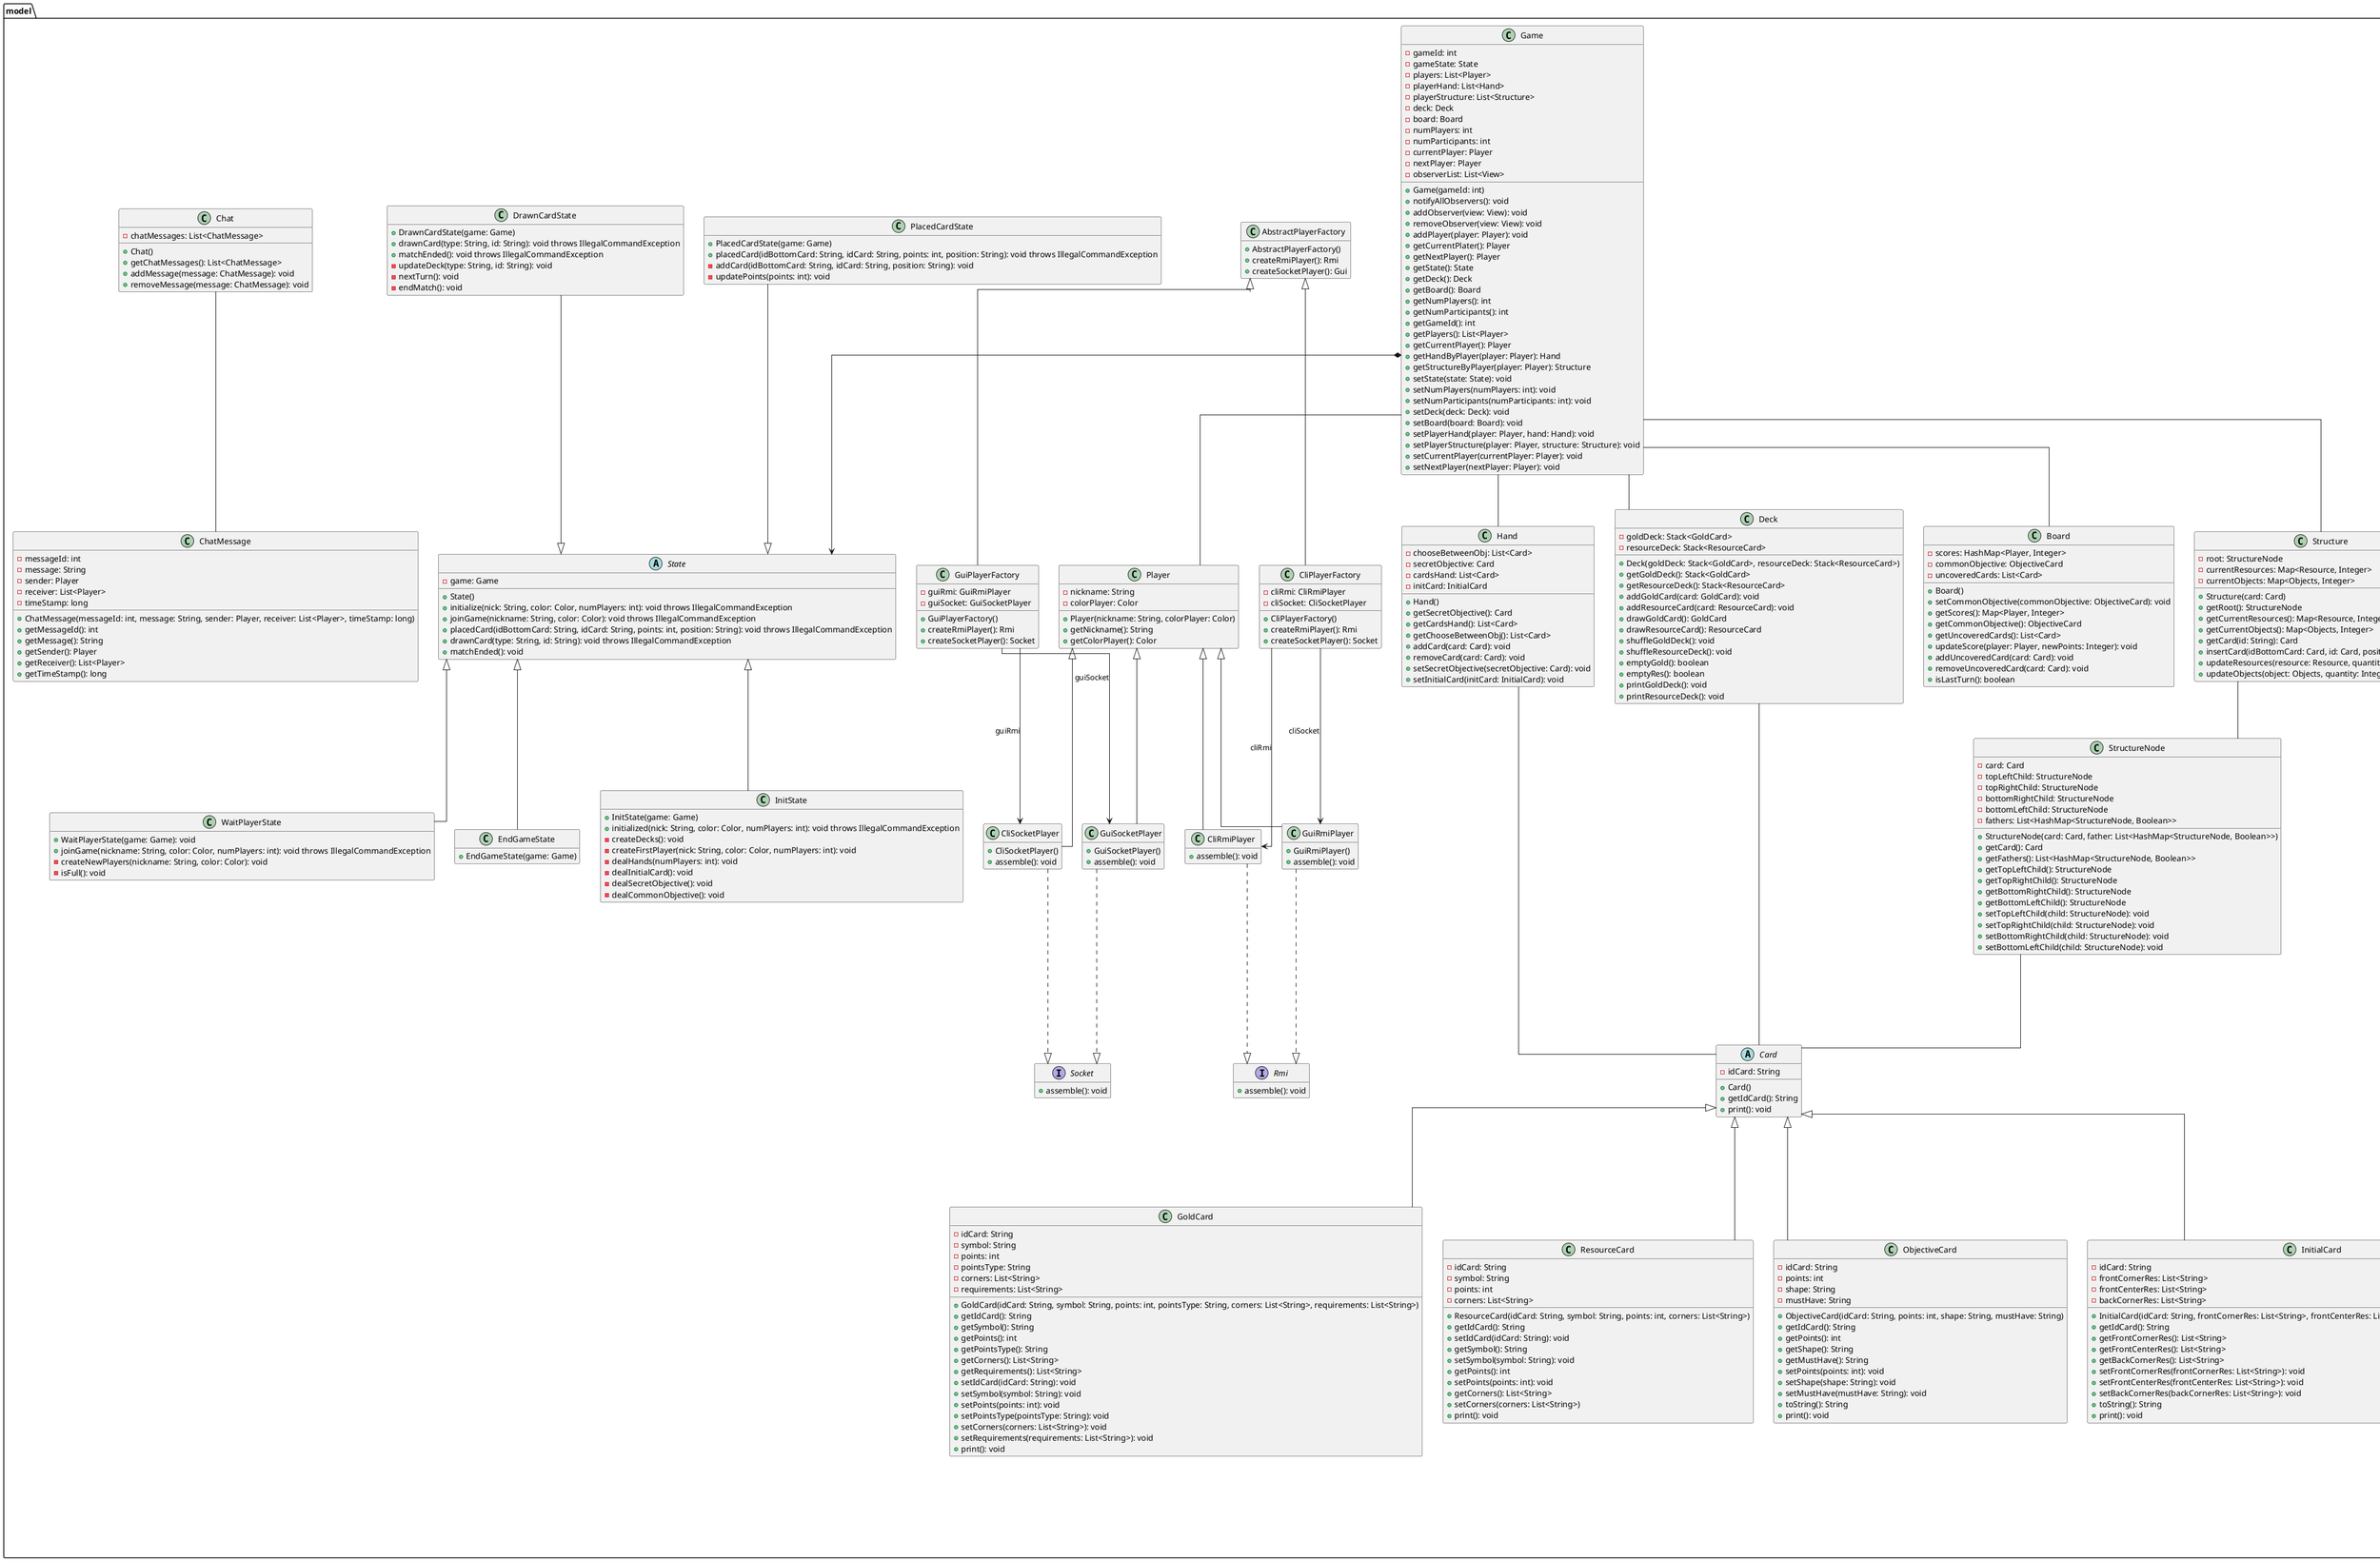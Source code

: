 @startuml uml
hide empty fields
skinparam linetype ortho

package model {
    class Game {
        - gameId: int
        - gameState: State
        - players: List<Player>
        - playerHand: List<Hand>
        - playerStructure: List<Structure>
        - deck: Deck
        - board: Board
        - numPlayers: int
        - numParticipants: int
        '- ?StadioGioco
        - currentPlayer: Player
        - nextPlayer: Player
        - observerList: List<View>
        'General'
        
        + Game(gameId: int)
        + notifyAllObservers(): void
        + addObserver(view: View): void
        + removeObserver(view: View): void
        + addPlayer(player: Player): void
        + getCurrentPlater(): Player
        + getNextPlayer(): Player
        + getState(): State
        + getDeck(): Deck
        + getBoard(): Board
        + getNumPlayers(): int
        + getNumParticipants(): int
        + getGameId(): int
        + getPlayers(): List<Player>
        + getCurrentPlayer(): Player
        + getHandByPlayer(player: Player): Hand
        + getStructureByPlayer(player: Player): Structure
        + setState(state: State): void
        + setNumPlayers(numPlayers: int): void
        + setNumParticipants(numParticipants: int): void
        + setDeck(deck: Deck): void
        + setBoard(board: Board): void
        + setPlayerHand(player: Player, hand: Hand): void
        + setPlayerStructure(player: Player, structure: Structure): void
        + setCurrentPlayer(currentPlayer: Player): void 
        + setNextPlayer(nextPlayer: Player): void 
    }
    
    class Player {
        - nickname: String
        - colorPlayer: Color
        
        + Player(nickname: String, colorPlayer: Color)
        + getNickname(): String
        + getColorPlayer(): Color
        }
    
    class AbstractPlayerFactory{
        
        + AbstractPlayerFactory()
        + createRmiPlayer(): Rmi
        + createSocketPlayer(): Gui

    }
    class CliPlayerFactory extends AbstractPlayerFactory{
        - cliRmi: CliRmiPlayer
        - cliSocket: CliSocketPlayer
        
        + CliPlayerFactory()
        + createRmiPlayer(): Rmi
        + createSocketPlayer(): Socket
    }

    class GuiPlayerFactory extends AbstractPlayerFactory{
        - guiRmi: GuiRmiPlayer
        - guiSocket: GuiSocketPlayer

        + GuiPlayerFactory()
        + createRmiPlayer(): Rmi
        + createSocketPlayer(): Socket
    }
    class CliRmiPlayer extends Player{
        'override
        + assemble(): void 
        ' contiene la logica per costruire un cliRmiPlayer
    }

    class CliSocketPlayer extends Player{
        'override
        + CliSocketPlayer()
        + assemble(): void 
        ' contiene la logica per costruire un cliSocketPlayer
    }

    class GuiRmiPlayer extends Player {
        'override
        + GuiRmiPlayer()
        + assemble(): void 
        ' contiene la logica per costruire un guiRmiPlayer
    }

    class GuiSocketPlayer extends Player {
        'override
        + GuiSocketPlayer()
        + assemble(): void 
        ' contiene la logica per costruire un guiSocketPlayer
    }

    interface Rmi{
        + assemble(): void
        'contiene la logica per costruire un generico RmiPlayer
    }

    interface Socket{
        + assemble(): void
        'contiene la logica per costruire un generico SocketPlayer
    }

    abstract class State {
        - game: Game

        + State()
        + initialize(nick: String, color: Color, numPlayers: int): void throws IllegalCommandException
        + joinGame(nickname: String, color: Color): void throws IllegalCommandException
        + placedCard(idBottomCard: String, idCard: String, points: int, position: String): void throws IllegalCommandException
        + drawnCard(type: String, id: String): void throws IllegalCommandException
        + matchEnded(): void
    }

    class InitState {
        + InitState(game: Game)
        + initialized(nick: String, color: Color, numPlayers: int): void throws IllegalCommandException
        - createDecks(): void
        - createFirstPlayer(nick: String, color: Color, numPlayers: int): void
        - dealHands(numPlayers: int): void
        - dealInitialCard(): void
        - dealSecretObjective(): void
        - dealCommonObjective(): void
    }

    ' note right of InitState::createDecks
    ' createDecks parses the json file and forall 
    ' card in it calls the Deck's method "addCard". 
    ' When finished it shuffles the deck calling on 
    ' it the method "shuffle".
    ' end note

    ' note right of InitState::createFirstPlayer
    ' createFirstPlayer creates a new player calling the constructor
    ' method in Player. The controller will manage to acquire the 
    ' informations regarding the total number of players admitted inside
    ' the lobby and will pass them to the createFirstPlayer method so that 
    ' it sets the state informations in Game.
    ' end note

    ' note right of InitState::dealHands
    ' dealHands draws 3 cards for each player from 
    ' the deck and adds them to each player hand
    ' end note

    ' note right of InitState::dealSecretObjective
    ' dealSecretObjective parses the json file searching
    ' for the "secret objective" cards and selects two 
    ' of them for each player. Those cards will be added 
    ' to the "chooseBetweenObj" attribute in the Hand class
    ' end note
    
    ' note right of InitState::dealCommonObjective
    ' dealCommonObjective parses the json file searching
    ' for the "common objective" cards andranoy selects two 
    ' of them. Those cards will be added to the 
    ' "commonObjectives" atribute in the Board class
    ' end note

    
    class WaitPlayerState {
        + WaitPlayerState(game: Game): void
        + joinGame(nickname: String, color: Color, numPlayers: int): void throws IllegalCommandException
        - createNewPlayers(nickname: String, color: Color): void
        - isFull(): void
    }

    ' note right of WaitPlayerState::createNewPlayer
    ' createNewPlayer calls the constructor method in Player, 
    ' updates the attributes related to the number of players 
    ' in Game, associates the player with his hands and
    ' structure by calling the setPlayerHand and setPlayerStructure 
    ' methods
    ' end note

    ' note right of WaitPlayerState::isFull
    ' checks in Game if getNumPartecipants()==getNumPlayers and 
    ' according to the boolean value returned it allows the state
    ' to change
    ' end note

    class PlacedCardState {
        + PlacedCardState(game: Game)
        + placedCard(idBottomCard: String, idCard: String, points: int, position: String): void throws IllegalCommandException
        - addCard(idBottomCard: String, idCard: String, position: String): void
        - updatePoints(points: int): void
    }

    ' note right of PlacedCardState::addCard
    ' calls the Structure's method insertCard and update the 
    ' currentResources and currentObjects attributes
    ' end note

    ' note right of PlacedCardState::updatePoints
    ' takes the new score scenario computed by the controller 
    ' and calls the Board's method updateScore 
    ' end note

    class DrawnCardState {
        + DrawnCardState(game: Game)
        + drawnCard(type: String, id: String): void throws IllegalCommandException
        + matchEnded(): void throws IllegalCommandException
        - updateDeck(type: String, id: String): void
        - nextTurn(): void
        - endMatch(): void
    }

    ' note right of DrawnCardState::updateDeck
    ' calls the method of Deck responible of drawing a 
    ' card from one of the decks and add it to a specific
    ' player's hand
    ' end note

    ' note right of DrawnCardState::nextTurn
    ' calls the Game's setter methods so that 
    ' currentPlayer()==nextPlayer()
    ' end note

    class EndGameState {
        + EndGameState(game: Game)
    }

    class Board {
        - scores: HashMap<Player, Integer>
        - commonObjective: ObjectiveCard
        - uncoveredCards: List<Card>

        + Board()
        + setCommonObjective(commonObjective: ObjectiveCard): void
        + getScores(): Map<Player, Integer>
        + getCommonObjective(): ObjectiveCard
        + getUncoveredCards(): List<Card>
        + updateScore(player: Player, newPoints: Integer): void
        + addUncoveredCard(card: Card): void
        + removeUncoveredCard(card: Card): void
        + isLastTurn(): boolean
    }

    abstract class Card {
        - idCard: String

        + Card()
        + getIdCard(): String
        + print(): void
    }

    class ObjectiveCard extends Card {
        - idCard: String
        - points: int
        - shape: String
        - mustHave: String

        + ObjectiveCard(idCard: String, points: int, shape: String, mustHave: String)
        + getIdCard(): String
        + getPoints(): int
        + getShape(): String
        + getMustHave(): String
        + setPoints(points: int): void
        + setShape(shape: String): void
        + setMustHave(mustHave: String): void
        + toString(): String
        + print(): void
    }

    class InitialCard extends Card {
        - idCard: String
        - frontCornerRes: List<String>
        - frontCenterRes: List<String>
        - backCornerRes: List<String>

        + InitialCard(idCard: String, frontCornerRes: List<String>, frontCenterRes: List<String>, backCornerRes: List<String>)
        + getIdCard(): String
        + getFrontCornerRes(): List<String>
        + getFrontCenterRes(): List<String>
        + getBackCornerRes(): List<String>
        + setFrontCornerRes(frontCornerRes: List<String>): void
        + setFrontCenterRes(frontCenterRes: List<String>): void
        + setBackCornerRes(backCornerRes: List<String>): void
        + toString(): String
        + print(): void
    }

    class GoldCard extends Card {
        - idCard: String
        - symbol: String
        - points: int
        - pointsType: String
        - corners: List<String>
        - requirements: List<String>
        
        + GoldCard(idCard: String, symbol: String, points: int, pointsType: String, corners: List<String>, requirements: List<String>)
        + getIdCard(): String
        + getSymbol(): String
        + getPoints(): int
        + getPointsType(): String
        + getCorners(): List<String>
        + getRequirements(): List<String>
        + setIdCard(idCard: String): void
        + setSymbol(symbol: String): void
        + setPoints(points: int): void
        + setPointsType(pointsType: String): void
        + setCorners(corners: List<String>): void
        + setRequirements(requirements: List<String>): void
        + print(): void
    }

    class ResourceCard extends Card {
        
        - idCard: String
        - symbol: String
        - points: int
        - corners: List<String> 

        
        + ResourceCard(idCard: String, symbol: String, points: int, corners: List<String>)
        + getIdCard(): String
        + setIdCard(idCard: String): void
        + getSymbol(): String
        + setSymbol(symbol: String): void
        + getPoints(): int
        + setPoints(points: int): void
        + getCorners(): List<String>
        + setCorners(corners: List<String>)
        + print(): void
    }

    class Structure {
        - root: StructureNode
        - currentResources: Map<Resource, Integer>
        - currentObjects: Map<Objects, Integer>

        + Structure(card: Card)
        + getRoot(): StructureNode
        + getCurrentResources(): Map<Resource, Integer>
        + getCurrentObjects(): Map<Objects, Integer>
        + getCard(id: String): Card
        + insertCard(idBottomCard: Card, id: Card, position: String): void
        + updateResources(resource: Resource, quantity: Integer): void
        + updateObjects(object: Objects, quantity: Integer): void
    }

    class StructureNode {
        - card: Card
        - topLeftChild: StructureNode
        - topRightChild: StructureNode
        - bottomRightChild: StructureNode
        - bottomLeftChild: StructureNode
        - fathers: List<HashMap<StructureNode, Boolean>>

        + StructureNode(card: Card, father: List<HashMap<StructureNode, Boolean>>)
        + getCard(): Card
        + getFathers(): List<HashMap<StructureNode, Boolean>>
        + getTopLeftChild(): StructureNode
        + getTopRightChild(): StructureNode
        + getBottomRightChild(): StructureNode
        + getBottomLeftChild(): StructureNode
        + setTopLeftChild(child: StructureNode): void
        + setTopRightChild(child: StructureNode): void
        + setBottomRightChild(child: StructureNode): void
        + setBottomLeftChild(child: StructureNode): void
    }

    class Deck {
        'check sul tipo dinamico statico'
        - goldDeck: Stack<GoldCard>
        - resourceDeck: Stack<ResourceCard>

        + Deck(goldDeck: Stack<GoldCard>, resourceDeck: Stack<ResourceCard>)
        + getGoldDeck(): Stack<GoldCard>
        + getResourceDeck(): Stack<ResourceCard>
        + addGoldCard(card: GoldCard): void
        + addResourceCard(card: ResourceCard): void
        + drawGoldCard(): GoldCard
        + drawResourceCard(): ResourceCard
        + shuffleGoldDeck(): void
        + shuffleResourceDeck(): void
        + emptyGold(): boolean
        + emptyRes(): boolean
        + printGoldDeck(): void
        + printResourceDeck(): void
    }

    class Hand {
        - chooseBetweenObj: List<Card>
        - secretObjective: Card
        - cardsHand: List<Card>
        - initCard: InitialCard

        + Hand()
        + getSecretObjective(): Card
        + getCardsHand(): List<Card>
        + getChooseBetweenObj(): List<Card>
        + addCard(card: Card): void
        + removeCard(card: Card): void
        + setSecretObjective(secretObjective: Card): void
        + setInitialCard(initCard: InitialCard): void
    }
    package enumerations {
        enum Color {
            YELLOW
            BLUE
            GREEN
            RED
        }

        enum CornerType {
            FEATHER
            INK
            SCROLL
            VEGETABLE
            INSECT
            ANIMAL
            SHROOM
            EMPTY
            NULL
        }
        
        enum Resource {
            VEGETABLE
            ANIMAL
            INSECT
            SHROOM
            EMPTY
            NULL
        }

    enum Objects {
            FEATHER
            INK
            SCROLL
        }

        enum GoldCardPointType {
            CORNERS
            INK
            FEATHER
            SCROLL
            ANGLE 
            NULL
        }

        enum ObjectiveCardType {
            STAIRS 
            CHAIR
            IDOL
            WISEMAN
        }

        enum Positions{
            TOP_RIGHT
            TOP_LEFT
            BOTTOM_RIGHT
            BOTTOM_LEFT
        }
    }

    abstract class Event {
        - id: int
        - timeStamp: long

        + Event(id: int, timeStamp: long)
        + getEventId(): int
        + getTimeStamp(): long
    }

    enum NewPlayerEventType{
        PLAYER_JOINED
        ERROR_WHILE_ENTERING
        PLAYER_READY_TO_PLAY
        DISCONNECTED_PLAYER
    }

    enum NewGameEventType{
        GAME_STARTED
        GAME_ENDED
        GAME_ALREADY_FULL
    }

    class NewPlayerEvent extends Event{
        - type: NewPlayerEventType
        + createPlayerEvent(playerView: View): void
    }

    class NewGameEvent extends Event{
        - type: NewGameEventType
        + createGameEvent(gameView: View): void
    }

    package updategameevent {
        enum BoardEventType{
            NEXT_TURN
            LAST_TURN
            NEXT_PLAYER
            NEW_POSITION
            NEW_POINTS
        }
        enum DeckEventType{
            INIT
            CARD_PICKED
            NO_MORE_CARDS
        }
        enum HandEventType{
            CARD_PICKED
            CARD_PLACED
        }
        enum StructureEventType{
            CARD_PLACED
            RESOURCE_COUNT
        }

        class GameBoardUpdateEvent {
            - type: BoardEventType
            + createGameBoardUpdateEvent(boardView: View): void
        }

        class GameDeckUpdateEvent {
            - type: DeckEventType
            + createGameDeckUpdateEvent(deckView: View): void
        }

        class GameHandUpdateEvent {
            - type: HandEventType
            + createGameHandUpdateEvent(handView: View): void
        }

        class GameStructureUpdateEvent {
            - type: StructureEventType
            + createGameStructureUpdateEvent(structureView: View): void
        }
    }

    class ChatMessage {
        - messageId: int
        - message: String
        - sender: Player
        - receiver: List<Player>
        - timeStamp: long
        + ChatMessage(messageId: int, message: String, sender: Player, receiver: List<Player>, timeStamp: long)
        + getMessageId(): int
        + getMessage(): String
        + getSender(): Player
        + getReceiver(): List<Player>
        + getTimeStamp(): long
    }

    class Chat {
        - chatMessages: List<ChatMessage>

        + Chat()
        + getChatMessages(): List<ChatMessage>
        + addMessage(message: ChatMessage): void
        + removeMessage(message: ChatMessage): void
    }

    package exceptions{
        exception AlreadyExistingNicknameException{
            + AlreadyExistingNicknameException(message: String)
        }
        exception IllegalCommandException{
            + IllegalCommandException(message: String)
        }
        exception IllegalPlacementAnglesException{
            + IllegalPlacementAnglesException(message: String)
        }
        exception IllegalPlacementResourcesException{
            + IllegalPlacementResourcesException(message: String)
        }
        exception IllegalSequenceException{
            + IllegalSequeceException(message: String)
        }
    }

    package parser {
        class GoldParser {
            - goldDeck: Stack<GoldCard>

            + GoldParser()
            + parse(): Stack<GoldCard>
        }

        class ResourceParser {
            - resourceDeck: Stack<ResourceCard>

            + ResourceParser()
            + parse(): Stack<ResourceCard>
        }

        class ObjectiveParser {
            - collection: List<ObjectiveCard>

            + ObjectiveParser()
            + parse(): List<ObjectiveCard>
        }

        class InitialParser {
            - collection: List<InitialCard>

            + InitialParser()
            + parse(): List<InitialCard>
        }
    }
}

package controller {
    class ServerController{
        - view: View
        - modelBoard: Board 
        - eventQueue: Queue<Event>
        - modelStructure: Structure
        - modelHand: Handwritten
        - modelDeck: Deck 
        - modelChat: Chat 
        - modelGame: Game
        - modelPlayer: Player
        ' Controller state changes
        + lastTurn(): void
        + initialTurn(): void
        + computePoints(playerList: List<Player>): List<int>
        + computePointsBy(player: Player): int
        + turnEnded(): void
        + cardPlaced(card: angledCard, player: Player): void
        + computeStructurePointsBy(player: Player)
        + drawCard(): void
        + placeCard(): void
        + sendMessage(message:String): void
        'User gesture consumer from view 
        + update(): void
        + selectView(): void
        + addEvent(event: Event): void
        + removeEvent(event: Event): void
    }

    note bottom
    It reacts to events thrown by the view by updating 
    the task queue and holds the logics to compute the 
    result of user actions and perform changes on the
    state. It acts selectiong the view that requires changes.
    end note

    class FlowController{
        - view: View
        - modelBoard: Board 
        - modelGame: Game
        - eventQueue: Queue<Event>
        'Controller state changes
        + createGame(): void
        + deleteGame(): void
        + admitPlayer(): void
        + setNickname(nickName: String): void throws AlreadyExistingNicknameException
        + setNumPlayers(num: int): void
        + setConnectionType(): void
        'User gesture consumer from view 
        + update(): void
        + addEvent(event: Event): void
        + removeEvent(event: Event): void
    }

    note bottom
    It holds the multiplayer logic and the management
    of inital settings
    end note

    class ClientController{
        - view: View
        - eventQueue: Queue<Event>
        'Action performed by user that doesn't affect the state of the model
        + whosTurn(): Player throws NotYourTurnException 
        + suitablePlaced(): boolean throws IllegalPlacementAnglesException , IllegalPlacementResourcesException 
        + suitableOrder(): boolean throws IllegalSequeceException 
        + hint(): Card
        'User gesture consumer from view 
        + update(): void
        + addEvent(event: Event): void
        + removeEvent(event: Event): void
    }

    note bottom
    It handles part of game's logic. Specifically it reacts to user's attempt to make 
    illegal moves blocking him from changing the state of the model and, given the current state
    of the game it gives hints on the best card choice.
    It doesn't interact with the model.
    end note
}

package view {
    abstract View {
        - gameModel: Game
        - boardModel: Board
        - playerModel: Player
        - deckModel: Deck
        - handModel: Hand
        - structureModel: Structure
        - eventQueue: Queue<Event>
        - controllerList: List<Controller>
        + addEvent(event: Event): void
        + removeEvent(event: Event): void
        + update(): void
        + addListener(controller: Controller): void
        + removeListener(controller: Controller): void
        + notifyAll(): void
    }

    package boardview {
        class BoardViewGui {}
        class BoardViewCli {}
    }

    package playerview {
        class PlayerViewGui {}
        class PlayerViewCli {}
    }

    package deckview {
        class DeckViewGui {}
        class DeckViewCli {}
    }

    package handview {
        class HandViewGui {}
        class HandViewCli {}
    }

    package structureview {
        class StructureViewGui {}
        class StructureViewCli {}
    }

    package gameview {
        class GameViewGui {}
        class GameViewCli {}
    }
}

Game -- Player
Game -- Deck
Game -- Board
Game -- Hand
Game -- Structure
Deck -- Card
Structure -- StructureNode
StructureNode -- Card
Hand -- Card

Chat -- ChatMessage

GameStructureUpdateEvent -up-|> Event
GameHandUpdateEvent -up-|> Event
GameDeckUpdateEvent -up-|> Event
GameBoardUpdateEvent -up-|> Event

BoardViewGui --|> View
BoardViewCli --|> View
PlayerViewGui --|> View
PlayerViewCli --|> View
DeckViewGui --|> View
DeckViewCli --|> View
HandViewGui -up-|> View
HandViewCli -up-|> View
StructureViewGui -up-|> View
StructureViewCli -up-|> View
GameViewGui -up-|> View
GameViewCli -up-|> View

WaitPlayerState -up-|> State
InitState -up-|> State
PlacedCardState -down-|> State
DrawnCardState -down-|> State
EndGameState -up-|> State

Game *-down-> State

GameBoardUpdateEvent --> BoardEventType : type
GameDeckUpdateEvent --> DeckEventType : type
GameHandUpdateEvent --> HandEventType : type
GameStructureUpdateEvent --> StructureEventType : type

NewPlayerEvent --> NewPlayerEventType : type
NewGameEvent --> NewGameEventType : type

CliPlayerFactory -down-> CliRmiPlayer : cliRmi
CliPlayerFactory -down-> GuiRmiPlayer : cliSocket
GuiPlayerFactory -down-> CliSocketPlayer : guiRmi
GuiPlayerFactory -down-> GuiSocketPlayer : guiSocket
GuiSocketPlayer ..|> Socket
CliSocketPlayer ..|> Socket
CliRmiPlayer ..|> Rmi
GuiRmiPlayer ..|> Rmi

controller -down[hidden]-- view
parser -down[hidden]- exceptions
enumerations -down[hidden]- exceptions
' left to right direction
@enduml